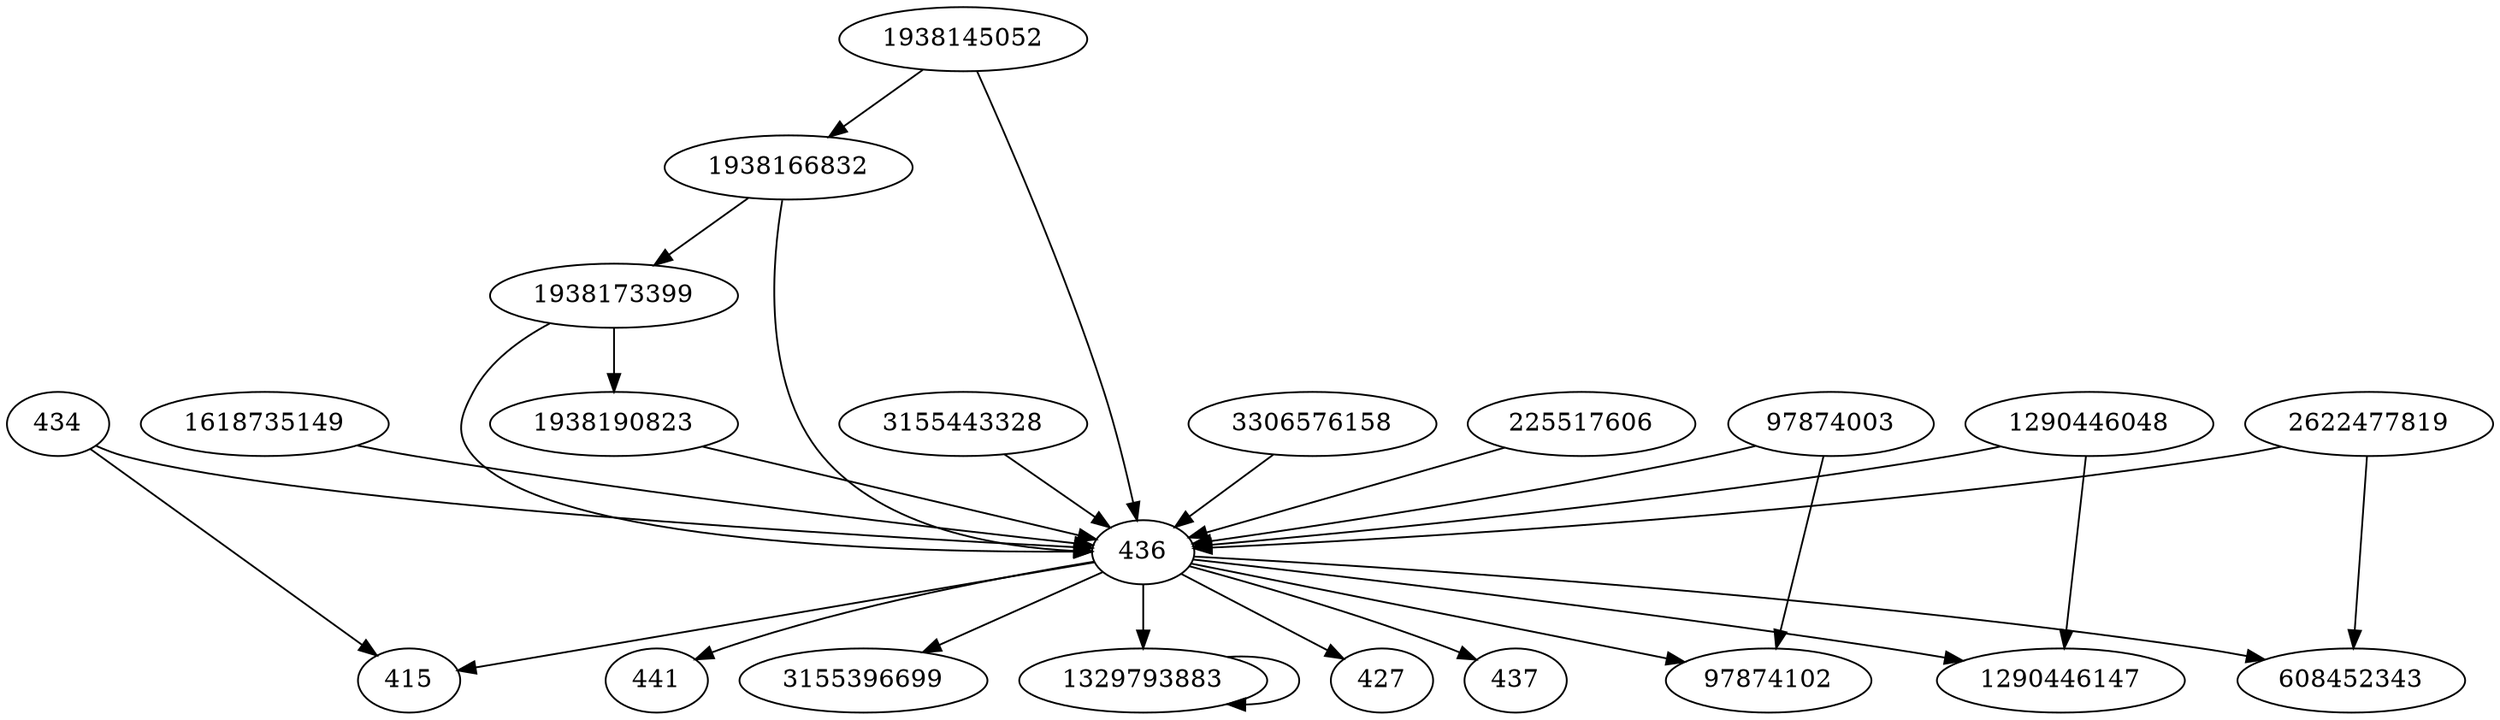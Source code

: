 digraph  {
3155443328;
1938145052;
3306576158;
415;
225517606;
427;
1618735149;
1938166832;
434;
436;
437;
97874102;
441;
1290446147;
97874003;
1938173399;
3155396699;
1329793883;
1290446048;
1938190823;
608452343;
2622477819;
3155443328 -> 436;
1938145052 -> 436;
1938145052 -> 1938166832;
3306576158 -> 436;
225517606 -> 436;
1618735149 -> 436;
1938166832 -> 436;
1938166832 -> 1938173399;
434 -> 415;
434 -> 436;
436 -> 3155396699;
436 -> 1329793883;
436 -> 1290446147;
436 -> 97874102;
436 -> 441;
436 -> 415;
436 -> 437;
436 -> 427;
436 -> 608452343;
97874003 -> 436;
97874003 -> 97874102;
1938173399 -> 436;
1938173399 -> 1938190823;
1329793883 -> 1329793883;
1290446048 -> 436;
1290446048 -> 1290446147;
1938190823 -> 436;
2622477819 -> 608452343;
2622477819 -> 436;
}
